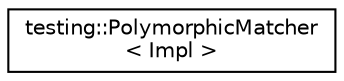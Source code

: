 digraph "Graphical Class Hierarchy"
{
  edge [fontname="Helvetica",fontsize="10",labelfontname="Helvetica",labelfontsize="10"];
  node [fontname="Helvetica",fontsize="10",shape=record];
  rankdir="LR";
  Node1 [label="testing::PolymorphicMatcher\l\< Impl \>",height=0.2,width=0.4,color="black", fillcolor="white", style="filled",URL="$classtesting_1_1_polymorphic_matcher.html"];
}
